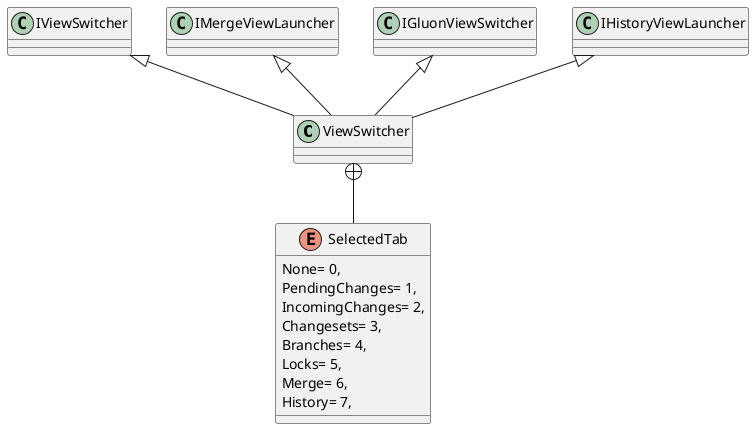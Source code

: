@startuml
class ViewSwitcher {
}
enum SelectedTab {
    None= 0,
    PendingChanges= 1,
    IncomingChanges= 2,
    Changesets= 3,
    Branches= 4,
    Locks= 5,
    Merge= 6,
    History= 7,
}
IViewSwitcher <|-- ViewSwitcher
IMergeViewLauncher <|-- ViewSwitcher
IGluonViewSwitcher <|-- ViewSwitcher
IHistoryViewLauncher <|-- ViewSwitcher
ViewSwitcher +-- SelectedTab
@enduml
